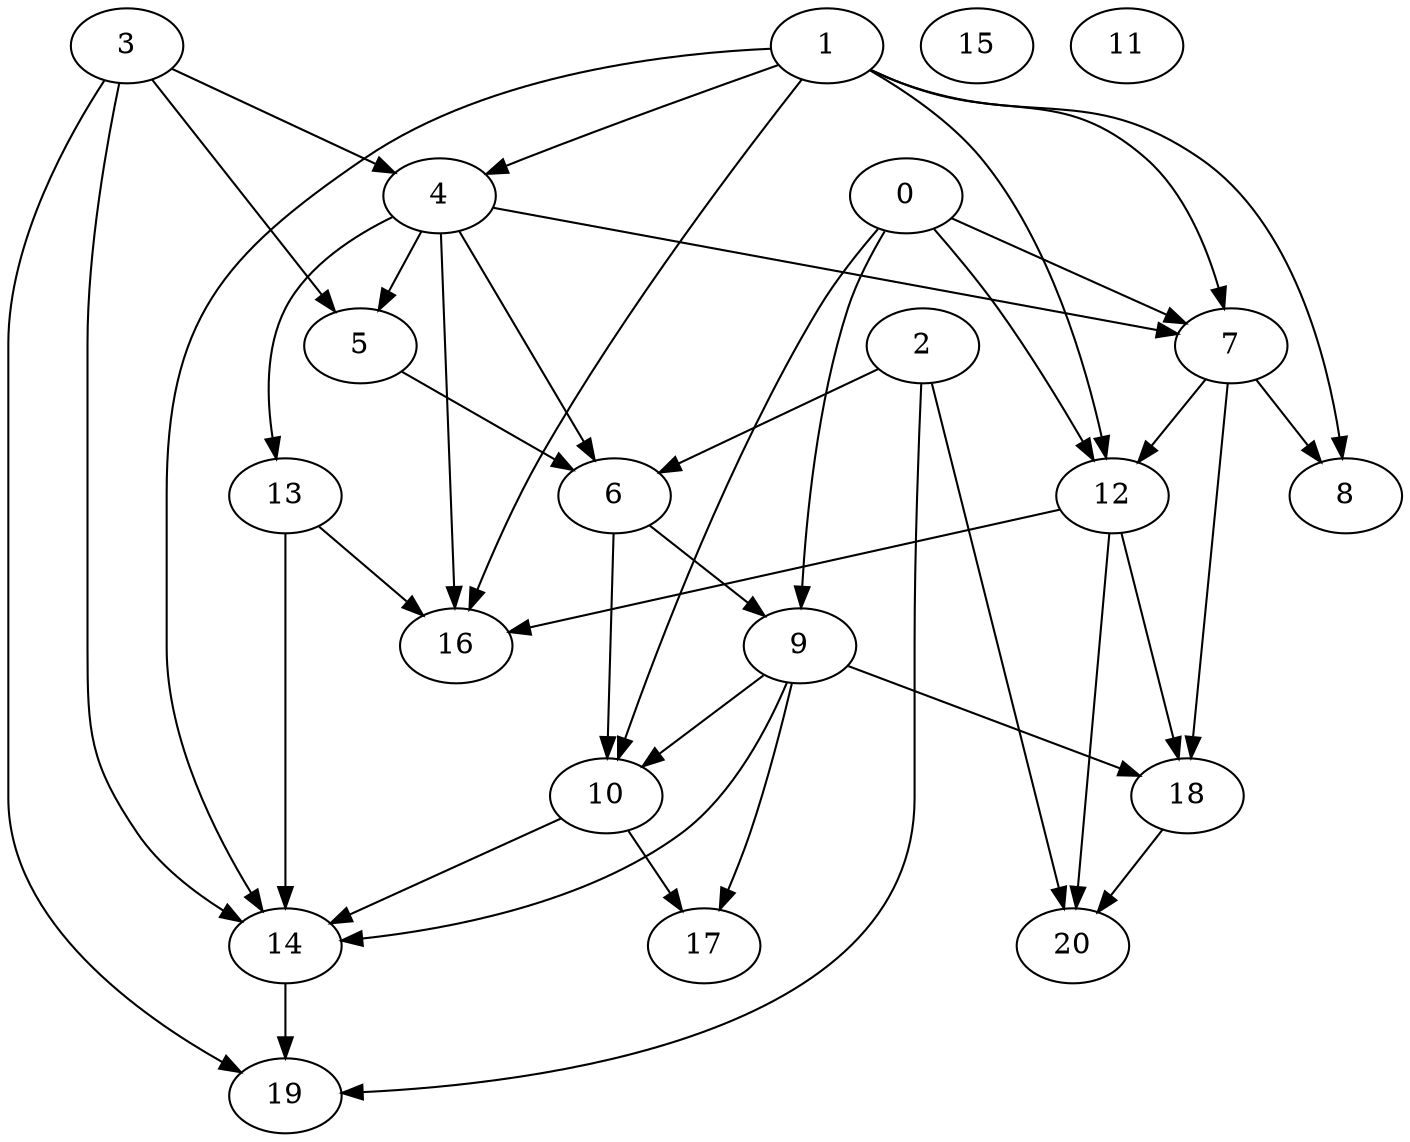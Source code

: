 digraph "Random_Nodes_21_Density_1.95_CCR_1.01_WeightType_Random_Homogeneous-6" {
1 [Weight=20];
3 [Weight=13];
4 [Weight=16];
5 [Weight=13];
2 [Weight=11];
0 [Weight=11];
6 [Weight=9];
7 [Weight=4];
9 [Weight=13];
12 [Weight=7];
13 [Weight=7];
10 [Weight=4];
18 [Weight=11];
14 [Weight=7];
16 [Weight=22];
17 [Weight=22];
20 [Weight=22];
19 [Weight=20];
15 [Weight=9];
11 [Weight=7];
8 [Weight=4];
5 -> 6 [Weight=2];
4 -> 13 [Weight=7];
14 -> 19 [Weight=7];
4 -> 6 [Weight=10];
1 -> 16 [Weight=10];
2 -> 19 [Weight=10];
4 -> 5 [Weight=4];
7 -> 8 [Weight=6];
3 -> 5 [Weight=9];
9 -> 10 [Weight=2];
6 -> 9 [Weight=6];
9 -> 17 [Weight=4];
1 -> 12 [Weight=3];
13 -> 16 [Weight=6];
12 -> 16 [Weight=9];
1 -> 4 [Weight=7];
9 -> 18 [Weight=10];
2 -> 20 [Weight=7];
0 -> 12 [Weight=4];
1 -> 14 [Weight=9];
10 -> 17 [Weight=3];
13 -> 14 [Weight=8];
3 -> 14 [Weight=3];
3 -> 19 [Weight=10];
7 -> 18 [Weight=9];
3 -> 4 [Weight=2];
9 -> 14 [Weight=9];
4 -> 7 [Weight=10];
1 -> 7 [Weight=8];
2 -> 6 [Weight=2];
7 -> 12 [Weight=10];
6 -> 10 [Weight=8];
10 -> 14 [Weight=6];
12 -> 18 [Weight=9];
0 -> 9 [Weight=7];
0 -> 7 [Weight=3];
18 -> 20 [Weight=7];
4 -> 16 [Weight=2];
1 -> 8 [Weight=2];
12 -> 20 [Weight=3];
0 -> 10 [Weight=2];
}
